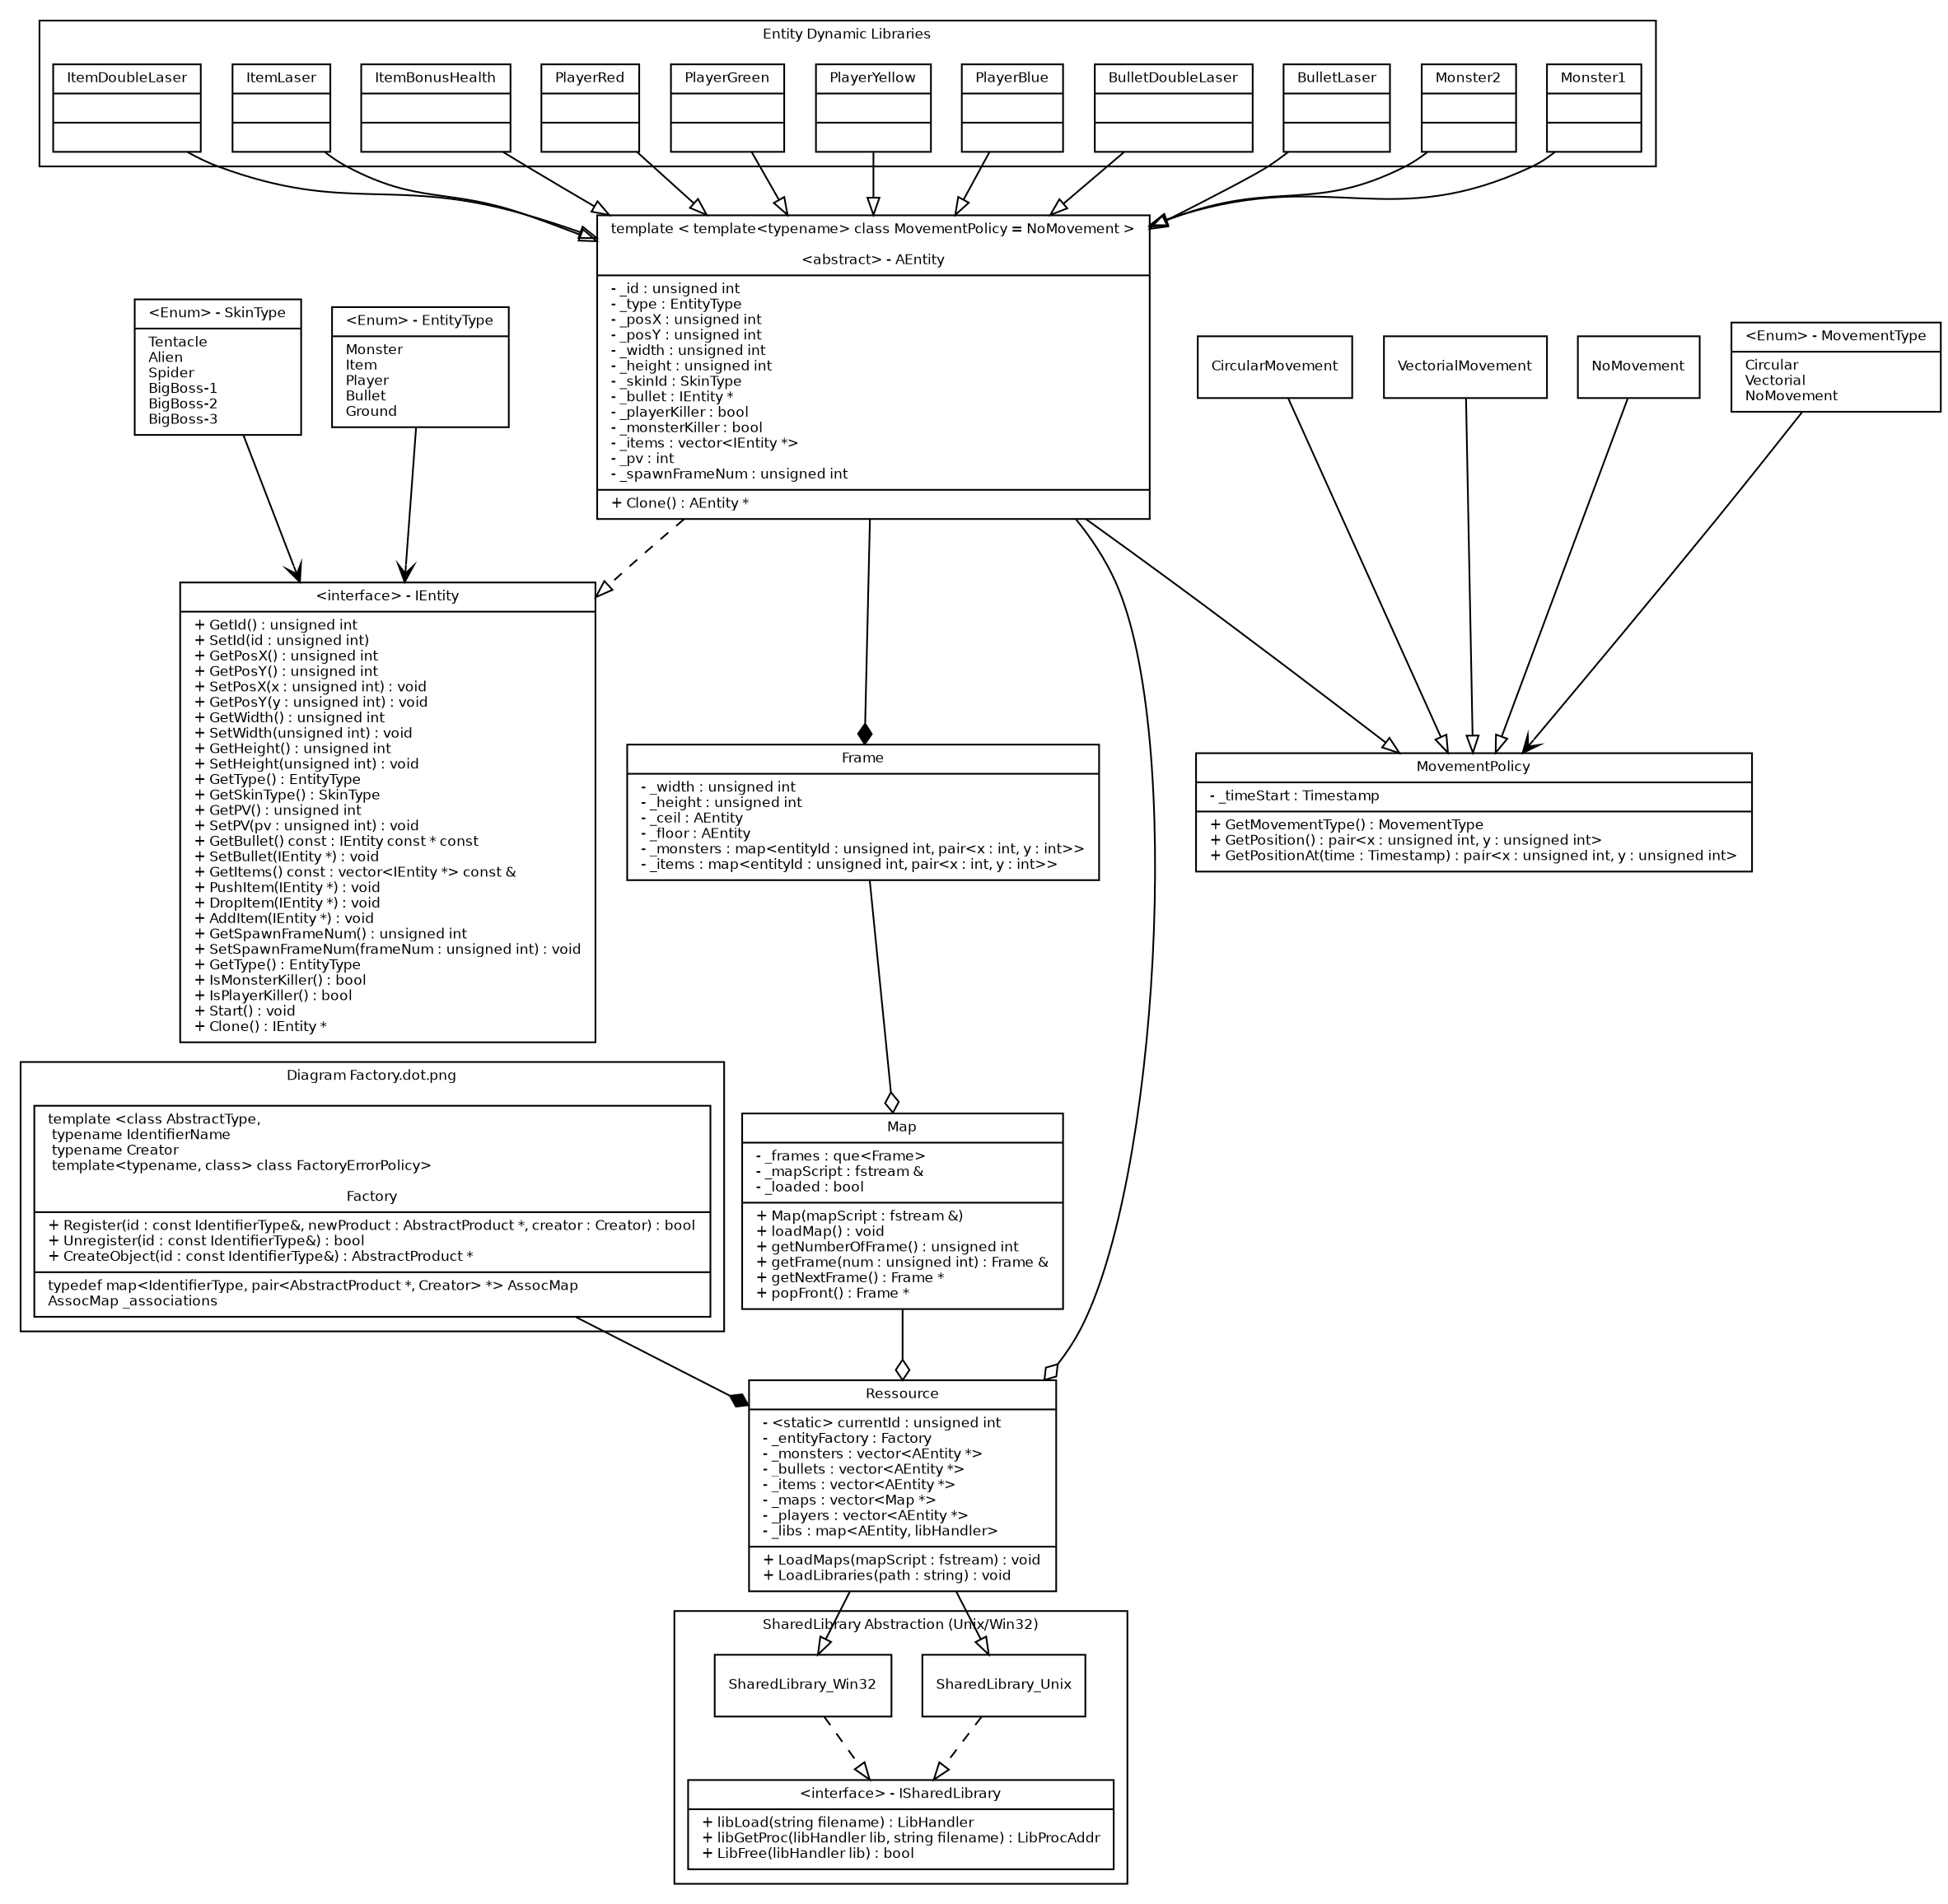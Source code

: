 digraph G {
fontname = "Bitstream Vera Sans"
fontsize = 8

node [
fontname = "Bitstream Vera Sans"
fontsize = 8
shape = "record"
]

// Interface IEntity
IEntity [
label = "{\
\<interface\> - IEntity|\
+ GetId() : unsigned int\l\
+ SetId(id : unsigned int)\l\
+ GetPosX() : unsigned int\l\
+ GetPosY() : unsigned int\l\
+ SetPosX(x : unsigned int) : void\l\
+ GetPosY(y : unsigned int) : void\l\
+ GetWidth() : unsigned int\l\
+ SetWidth(unsigned int) : void\l\
+ GetHeight() : unsigned int\l\
+ SetHeight(unsigned int) : void\l\
+ GetType() : EntityType\l\
+ GetSkinType() : SkinType\l\
+ GetPV() : unsigned int\l\
+ SetPV(pv : unsigned int) : void\l\
+ GetBullet() const : IEntity const * const\l\
+ SetBullet(IEntity *) : void\l\
+ GetItems() const : vector\<IEntity *\> const &\l\
+ PushItem(IEntity *) : void\l\
+ DropItem(IEntity *) : void\l\
+ AddItem(IEntity *) : void\l\
+ GetSpawnFrameNum() : unsigned int\l\
+ SetSpawnFrameNum(frameNum : unsigned int) : void\l\
+ GetType() : EntityType\l\
+ IsMonsterKiller() : bool\l\
+ IsPlayerKiller() : bool\l\
+ Start() : void\l\
+ Clone() : IEntity *\l\
}"
]

subgraph clusterGenericFactory {
label = "Diagram Factory.dot.png"

// Template class Factory
Factory [
label = "{\
template \<class AbstractType,\l\
		  typename IdentifierName\l\
		  typename Creator\l\
		  template\<typename, class\> class FactoryErrorPolicy\>\l\l\
Factory|\
+ Register(id : const IdentifierType&, newProduct : AbstractProduct *, creator : Creator) : bool\l\
+ Unregister(id : const IdentifierType&) : bool\l\
+ CreateObject(id : const IdentifierType&) : AbstractProduct *\l|\
typedef map\<IdentifierType, pair\<AbstractProduct *, Creator\> *\> AssocMap\l\
AssocMap _associations\l\
}"
]

}

// Class Ressource
Ressource [
label = "{\
Ressource|\
- \<static\> currentId : unsigned int\l\
- _entityFactory : Factory\l\
- _monsters : vector\<AEntity *\>\l\
- _bullets : vector\<AEntity *\>\l\
- _items : vector\<AEntity *\>\l\
- _maps : vector\<Map *\>\l\
- _players : vector\<AEntity *\>\l\
- _libs : map\<AEntity, libHandler\>\l|\
+ LoadMaps(mapScript : fstream) : void\l\
+ LoadLibraries(path : string) : void\l\
}"

]

// Class Map
Map [
label = "{\
Map|\
- _frames : que\<Frame\>\l\
- _mapScript : fstream &\l\
- _loaded : bool\l|\
+ Map(mapScript : fstream &)\l\
+ loadMap() : void\l\
+ getNumberOfFrame() : unsigned int\l\
+ getFrame(num : unsigned int) : Frame &\l\
+ getNextFrame() : Frame *\l\
+ popFront() : Frame *\l\
}"
]

// Class Frame
Frame [
label = "{\
Frame|\
- _width : unsigned int\l\
- _height : unsigned int\l\
- _ceil : AEntity\l\
- _floor : AEntity\l\
- _monsters : map\<entityId : unsigned int, pair\<x : int, y : int\>\>\l\
- _items : map\<entityId : unsigned int, pair\<x : int, y : int\>\>\l\
}"
]

//
// SHARED LIBRARY ABS SUBGRAPH
//
subgraph clusterAbsSharedLibrary {
label = "SharedLibrary Abstraction (Unix/Win32)"

// Interface ISharedLibrary
ISharedLibrary [
label = "{\
\<interface\> - ISharedLibrary|\
+ libLoad(string filename) : LibHandler\l\
+ libGetProc(libHandler lib, string filename) : LibProcAddr\l\
+ LibFree(libHandler lib) : bool\l\
}"
]

// Class SharedLibrary_unix
SharedLibrary_Unix [
label = "SharedLibrary_Unix"
]

// Class SharedLibrary_unix
SharedLibrary_Win32[
label = "SharedLibrary_Win32"
]


} // END SHARED LIBRARY ABS SUBGRAPH

//
// DINAMIC LIBRARY SUBGRAPH
//
subgraph clusterMonstersLibrary {
label = "Entity Dynamic Libraries"

// Class Monster1
Monster1 [
label = "{Monster1||}"
]

// Class Monster2
Monster2 [
label = "{Monster2||}"
]

// Class BulletLaser
BulletLaser [
label = "{\
BulletLaser||\
}"
]

// Class BulletDoubleLaser
BulletDoubleLaser [
label = "{\
BulletDoubleLaser||\
}"
]

PlayerBlue [
label = "{\
PlayerBlue||\
}"
]

PlayerYellow [
label = "{\
PlayerYellow||\
}"
]

PlayerGreen [
label = "{\
PlayerGreen||\
}"
]

PlayerRed [
label = "{\
PlayerRed||\
}"
]

// Class BonusHealth
BonusHealth [
label = "{ItemBonusHealth||}"
]

// Class Laser
Laser [
label = "{ItemLaser||}"
]

// Class DoubleLaser
DoubleLaser [
label = "{ItemDoubleLaser||}"
]

} // END : DYNAMIC LIBRARY SUBGRAPH

// Abstract class AEntity
AEntity [
label = "{\
template \< template\<typename\> class MovementPolicy = NoMovement \>\l\l\
\<abstract\> - AEntity|\
- _id : unsigned int\l\
- _type : EntityType\l\
- _posX : unsigned int\l\
- _posY : unsigned int\l\
- _width : unsigned int\l\
- _height : unsigned int\l\
- _skinId : SkinType\l\
- _bullet : IEntity *\l\
- _playerKiller : bool\l\
- _monsterKiller : bool\l\
- _items : vector\<IEntity *\>\l\
- _pv : int\l\
- _spawnFrameNum : unsigned int\l|\
+ Clone() : AEntity *\l\
}"
]

MovementPolicy [
label = "{\
MovementPolicy|\
- _timeStart : Timestamp\l|\
+ GetMovementType() : MovementType\l\
+ GetPosition() : pair\<x : unsigned int, y : unsigned int\>\l\
+ GetPositionAt(time : Timestamp) : pair\<x : unsigned int, y : unsigned int\>\l\
}"
]

CircularMovement [
label = "{CircularMovement}"
]

VectorialMovement [
label = "{VectorialMovement}"
]

NoMovement [
label = "{NoMovement}"
]

EnumSkinType [
label = "{\
\<Enum\> - SkinType|\
Tentacle\l\
Alien\l\
Spider\l\
BigBoss-1\l\
BigBoss-2\l\
BigBoss-3\l\
}"
]

EnumMovementType [
label = "{\
\<Enum\> - MovementType|\
Circular\l\
Vectorial\l\
NoMovement\l\
}"
]

EnumEntityType [
label = "{\
\<Enum\> - EntityType|\
Monster\l\
Item\l\
Player\l\
Bullet\l\
Ground\l\
}"
]

edge [
fontname = "Bitstream Vera Sans"
fontsize = 8
]

// Composition
Factory -> Ressource [arrowhead = "diamond" style = "solid"]
AEntity -> Frame [arrowhead = "diamond" style = "solid"]

// Uses
EnumSkinType -> IEntity [arrowhead = "vee" style = "solid"]
EnumEntityType -> IEntity [arrowhead = "vee" style = "solid"]
EnumMovementType -> MovementPolicy [arrowhead = "vee" style = "solid"]

// Aggregation
AEntity -> Ressource [arrowhead = "odiamond" style = "solid"]
Map -> Ressource [arrowhead = "odiamond" style = "solid"]
Frame -> Map [arrowhead = "odiamond" style = "solid"]

// Heritage
Monster1 -> AEntity [arrowhead = "onormal" style = "solid"]
Monster2 -> AEntity [arrowhead = "onormal" style = "solid"]
BulletLaser -> AEntity [arrowhead = "onormal" style = "solid"]
BulletDoubleLaser -> AEntity [arrowhead = "onormal" style = "solid"]
PlayerBlue -> AEntity [arrowhead = "onormal" style = "solid"]
PlayerYellow -> AEntity [arrowhead = "onormal" style = "solid"]
PlayerRed -> AEntity [arrowhead = "onormal" style = "solid"]
PlayerGreen -> AEntity [arrowhead = "onormal" style = "solid"]
BonusHealth -> AEntity [arrowhead = "onormal" style = "solid"]
Laser -> AEntity [arrowhead = "onormal" style = "solid"]
DoubleLaser -> AEntity [arrowhead = "onormal" style = "solid"]
Ressource -> SharedLibrary_Unix [arrowhead = "onormal" style = "solid"]
Ressource -> SharedLibrary_Win32 [arrowhead = "onromal" style = "solid"]
CircularMovement -> MovementPolicy [arrowhead = "onromal" style = "solid"]
VectorialMovement -> MovementPolicy [arrowhead = "onromal" style = "solid"]
NoMovement -> MovementPolicy [arrowhead = "onromal" style = "solid"]
AEntity -> MovementPolicy [arrowhead = "onormal" style = "solid"]

// Implement interface
SharedLibrary_Unix -> ISharedLibrary [arrowhead = "onormal" style = "dashed"]
SharedLibrary_Win32 -> ISharedLibrary [arrowhead = "onormal" style = "dashed"]
AEntity -> IEntity [arrowhead = "onormal" style = "dashed"]

}
